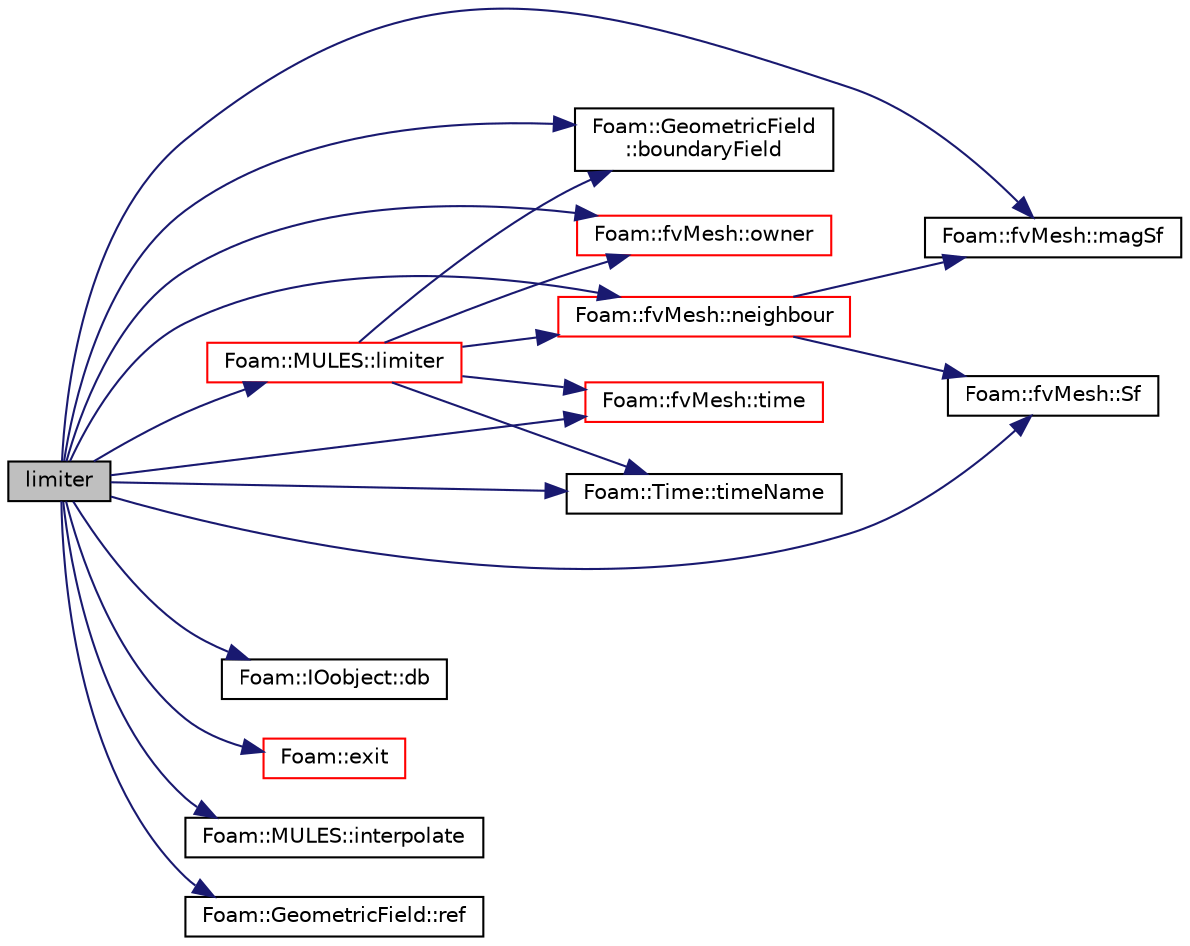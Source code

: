 digraph "limiter"
{
  bgcolor="transparent";
  edge [fontname="Helvetica",fontsize="10",labelfontname="Helvetica",labelfontsize="10"];
  node [fontname="Helvetica",fontsize="10",shape=record];
  rankdir="LR";
  Node324 [label="limiter",height=0.2,width=0.4,color="black", fillcolor="grey75", style="filled", fontcolor="black"];
  Node324 -> Node325 [color="midnightblue",fontsize="10",style="solid",fontname="Helvetica"];
  Node325 [label="Foam::GeometricField\l::boundaryField",height=0.2,width=0.4,color="black",URL="$a23249.html#a9ff7de36fba06b4f4f77a75142ad72b6",tooltip="Return const-reference to the boundary field. "];
  Node324 -> Node326 [color="midnightblue",fontsize="10",style="solid",fontname="Helvetica"];
  Node326 [label="Foam::IOobject::db",height=0.2,width=0.4,color="black",URL="$a27249.html#a65cc75d9f80b1df5c3184fb2274a97f1",tooltip="Return the local objectRegistry. "];
  Node324 -> Node327 [color="midnightblue",fontsize="10",style="solid",fontname="Helvetica"];
  Node327 [label="Foam::exit",height=0.2,width=0.4,color="red",URL="$a21851.html#a06ca7250d8e89caf05243ec094843642"];
  Node324 -> Node376 [color="midnightblue",fontsize="10",style="solid",fontname="Helvetica"];
  Node376 [label="Foam::MULES::interpolate",height=0.2,width=0.4,color="black",URL="$a21864.html#a4d62f21551985d814104861e7c1d9b4f"];
  Node324 -> Node377 [color="midnightblue",fontsize="10",style="solid",fontname="Helvetica"];
  Node377 [label="Foam::MULES::limiter",height=0.2,width=0.4,color="red",URL="$a21864.html#ae7bb06bb4b6724eb8a202da04f6e5557"];
  Node377 -> Node325 [color="midnightblue",fontsize="10",style="solid",fontname="Helvetica"];
  Node377 -> Node387 [color="midnightblue",fontsize="10",style="solid",fontname="Helvetica"];
  Node387 [label="Foam::fvMesh::owner",height=0.2,width=0.4,color="red",URL="$a23593.html#a16e7eb254c4fd2d1d7ac4d5d71f6c9f9",tooltip="Internal face owner. "];
  Node377 -> Node390 [color="midnightblue",fontsize="10",style="solid",fontname="Helvetica"];
  Node390 [label="Foam::fvMesh::neighbour",height=0.2,width=0.4,color="red",URL="$a23593.html#aab1a7f2af09b33005a527e107c7b3fad",tooltip="Internal face neighbour. "];
  Node390 -> Node407 [color="midnightblue",fontsize="10",style="solid",fontname="Helvetica"];
  Node407 [label="Foam::fvMesh::magSf",height=0.2,width=0.4,color="black",URL="$a23593.html#aabb6ccdce50591ae471b48b146bd27e3",tooltip="Return cell face area magnitudes. "];
  Node390 -> Node445 [color="midnightblue",fontsize="10",style="solid",fontname="Helvetica"];
  Node445 [label="Foam::fvMesh::Sf",height=0.2,width=0.4,color="black",URL="$a23593.html#a9dd61db5922c82527289434350fa0f17",tooltip="Return cell face area vectors. "];
  Node377 -> Node422 [color="midnightblue",fontsize="10",style="solid",fontname="Helvetica"];
  Node422 [label="Foam::fvMesh::time",height=0.2,width=0.4,color="red",URL="$a23593.html#a0d94096809fe3376b29a2a29ca11bb18",tooltip="Return the top-level database. "];
  Node377 -> Node628 [color="midnightblue",fontsize="10",style="solid",fontname="Helvetica"];
  Node628 [label="Foam::Time::timeName",height=0.2,width=0.4,color="black",URL="$a27457.html#a5ae6a110de1b22323e19a46943c7f0c1",tooltip="Return time name of given scalar time. "];
  Node324 -> Node407 [color="midnightblue",fontsize="10",style="solid",fontname="Helvetica"];
  Node324 -> Node390 [color="midnightblue",fontsize="10",style="solid",fontname="Helvetica"];
  Node324 -> Node387 [color="midnightblue",fontsize="10",style="solid",fontname="Helvetica"];
  Node324 -> Node639 [color="midnightblue",fontsize="10",style="solid",fontname="Helvetica"];
  Node639 [label="Foam::GeometricField::ref",height=0.2,width=0.4,color="black",URL="$a23249.html#a08b047935717956ddaa7d514f9b65d4e",tooltip="Return a reference to the dimensioned internal field. "];
  Node324 -> Node445 [color="midnightblue",fontsize="10",style="solid",fontname="Helvetica"];
  Node324 -> Node422 [color="midnightblue",fontsize="10",style="solid",fontname="Helvetica"];
  Node324 -> Node628 [color="midnightblue",fontsize="10",style="solid",fontname="Helvetica"];
}
